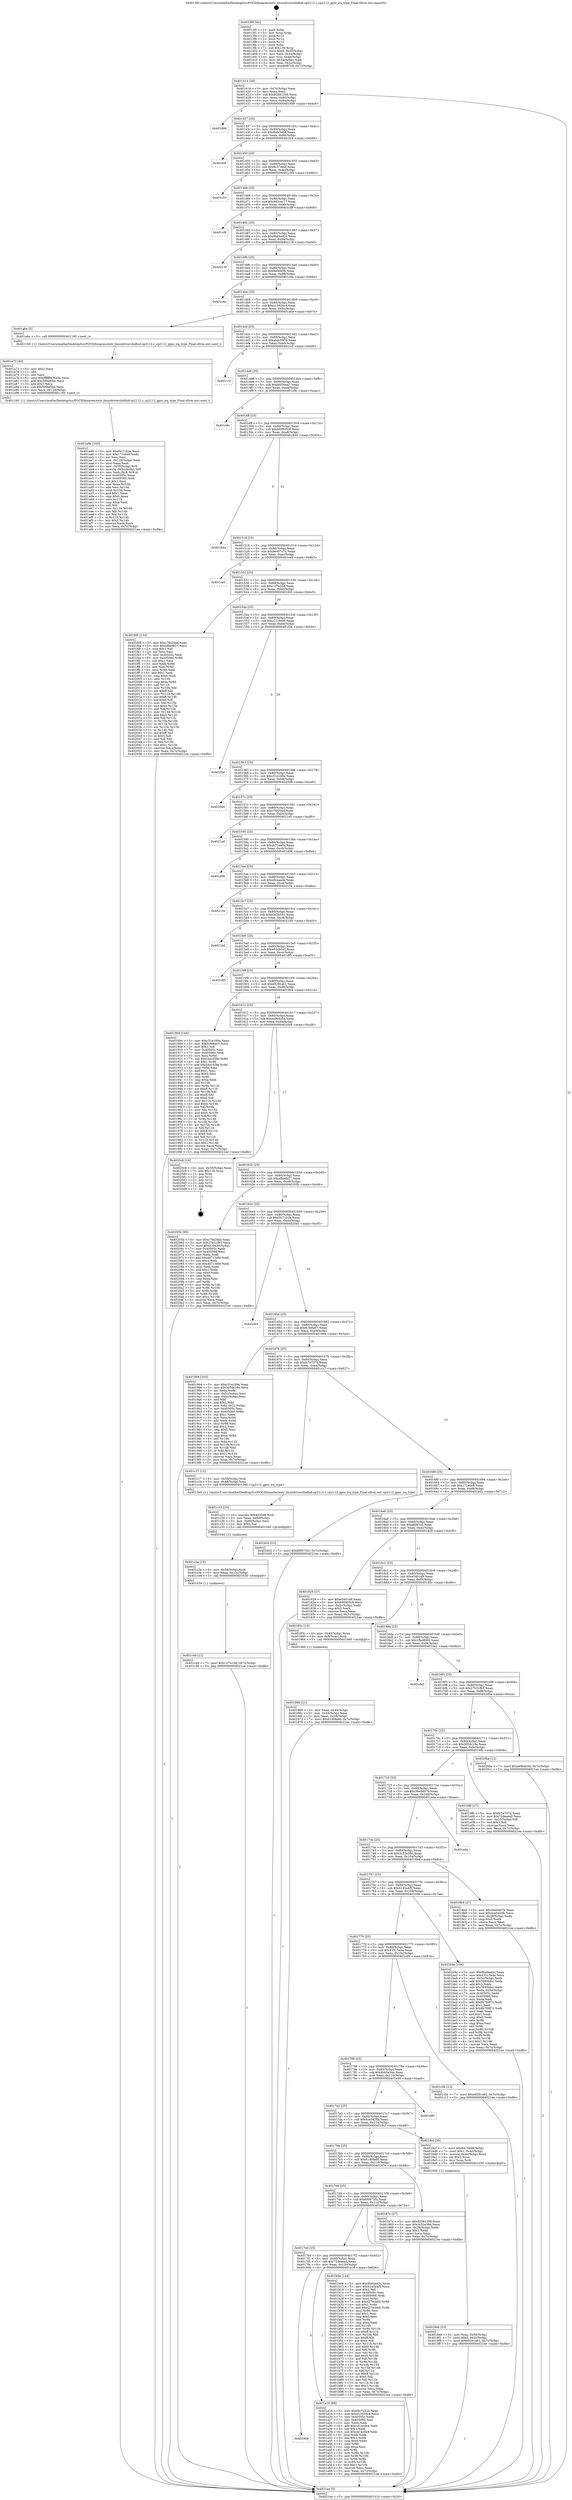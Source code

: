 digraph "0x4013f0" {
  label = "0x4013f0 (/mnt/c/Users/mathe/Desktop/tcc/POCII/binaries/extr_linuxdrivershidhid-cp2112.c_cp2112_gpio_irq_type_Final-ollvm.out::main(0))"
  labelloc = "t"
  node[shape=record]

  Entry [label="",width=0.3,height=0.3,shape=circle,fillcolor=black,style=filled]
  "0x40141d" [label="{
     0x40141d [26]\l
     | [instrs]\l
     &nbsp;&nbsp;0x40141d \<+3\>: mov -0x7c(%rbp),%eax\l
     &nbsp;&nbsp;0x401420 \<+2\>: mov %eax,%ecx\l
     &nbsp;&nbsp;0x401422 \<+6\>: sub $0x82081206,%ecx\l
     &nbsp;&nbsp;0x401428 \<+3\>: mov %eax,-0x80(%rbp)\l
     &nbsp;&nbsp;0x40142b \<+6\>: mov %ecx,-0x84(%rbp)\l
     &nbsp;&nbsp;0x401431 \<+6\>: je 0000000000401899 \<main+0x4a9\>\l
  }"]
  "0x401899" [label="{
     0x401899\l
  }", style=dashed]
  "0x401437" [label="{
     0x401437 [25]\l
     | [instrs]\l
     &nbsp;&nbsp;0x401437 \<+5\>: jmp 000000000040143c \<main+0x4c\>\l
     &nbsp;&nbsp;0x40143c \<+3\>: mov -0x80(%rbp),%eax\l
     &nbsp;&nbsp;0x40143f \<+5\>: sub $0x8bfe34b4,%eax\l
     &nbsp;&nbsp;0x401444 \<+6\>: mov %eax,-0x88(%rbp)\l
     &nbsp;&nbsp;0x40144a \<+6\>: je 0000000000401fc9 \<main+0xbd9\>\l
  }"]
  Exit [label="",width=0.3,height=0.3,shape=circle,fillcolor=black,style=filled,peripheries=2]
  "0x401fc9" [label="{
     0x401fc9\l
  }", style=dashed]
  "0x401450" [label="{
     0x401450 [25]\l
     | [instrs]\l
     &nbsp;&nbsp;0x401450 \<+5\>: jmp 0000000000401455 \<main+0x65\>\l
     &nbsp;&nbsp;0x401455 \<+3\>: mov -0x80(%rbp),%eax\l
     &nbsp;&nbsp;0x401458 \<+5\>: sub $0x8c37dedf,%eax\l
     &nbsp;&nbsp;0x40145d \<+6\>: mov %eax,-0x8c(%rbp)\l
     &nbsp;&nbsp;0x401463 \<+6\>: je 0000000000401c55 \<main+0x865\>\l
  }"]
  "0x401c49" [label="{
     0x401c49 [12]\l
     | [instrs]\l
     &nbsp;&nbsp;0x401c49 \<+7\>: movl $0xc1f7e10d,-0x7c(%rbp)\l
     &nbsp;&nbsp;0x401c50 \<+5\>: jmp 00000000004021ee \<main+0xdfe\>\l
  }"]
  "0x401c55" [label="{
     0x401c55\l
  }", style=dashed]
  "0x401469" [label="{
     0x401469 [25]\l
     | [instrs]\l
     &nbsp;&nbsp;0x401469 \<+5\>: jmp 000000000040146e \<main+0x7e\>\l
     &nbsp;&nbsp;0x40146e \<+3\>: mov -0x80(%rbp),%eax\l
     &nbsp;&nbsp;0x401471 \<+5\>: sub $0x942cec17,%eax\l
     &nbsp;&nbsp;0x401476 \<+6\>: mov %eax,-0x90(%rbp)\l
     &nbsp;&nbsp;0x40147c \<+6\>: je 0000000000401cf8 \<main+0x908\>\l
  }"]
  "0x401c3a" [label="{
     0x401c3a [15]\l
     | [instrs]\l
     &nbsp;&nbsp;0x401c3a \<+4\>: mov -0x58(%rbp),%rdi\l
     &nbsp;&nbsp;0x401c3e \<+6\>: mov %eax,-0x12c(%rbp)\l
     &nbsp;&nbsp;0x401c44 \<+5\>: call 0000000000401030 \<free@plt\>\l
     | [calls]\l
     &nbsp;&nbsp;0x401030 \{1\} (unknown)\l
  }"]
  "0x401cf8" [label="{
     0x401cf8\l
  }", style=dashed]
  "0x401482" [label="{
     0x401482 [25]\l
     | [instrs]\l
     &nbsp;&nbsp;0x401482 \<+5\>: jmp 0000000000401487 \<main+0x97\>\l
     &nbsp;&nbsp;0x401487 \<+3\>: mov -0x80(%rbp),%eax\l
     &nbsp;&nbsp;0x40148a \<+5\>: sub $0x9bd4ed2c,%eax\l
     &nbsp;&nbsp;0x40148f \<+6\>: mov %eax,-0x94(%rbp)\l
     &nbsp;&nbsp;0x401495 \<+6\>: je 000000000040213f \<main+0xd4f\>\l
  }"]
  "0x401c23" [label="{
     0x401c23 [23]\l
     | [instrs]\l
     &nbsp;&nbsp;0x401c23 \<+10\>: movabs $0x4030d6,%rdi\l
     &nbsp;&nbsp;0x401c2d \<+3\>: mov %eax,-0x60(%rbp)\l
     &nbsp;&nbsp;0x401c30 \<+3\>: mov -0x60(%rbp),%esi\l
     &nbsp;&nbsp;0x401c33 \<+2\>: mov $0x0,%al\l
     &nbsp;&nbsp;0x401c35 \<+5\>: call 0000000000401040 \<printf@plt\>\l
     | [calls]\l
     &nbsp;&nbsp;0x401040 \{1\} (unknown)\l
  }"]
  "0x40213f" [label="{
     0x40213f\l
  }", style=dashed]
  "0x40149b" [label="{
     0x40149b [25]\l
     | [instrs]\l
     &nbsp;&nbsp;0x40149b \<+5\>: jmp 00000000004014a0 \<main+0xb0\>\l
     &nbsp;&nbsp;0x4014a0 \<+3\>: mov -0x80(%rbp),%eax\l
     &nbsp;&nbsp;0x4014a3 \<+5\>: sub $0x9ef4fe56,%eax\l
     &nbsp;&nbsp;0x4014a8 \<+6\>: mov %eax,-0x98(%rbp)\l
     &nbsp;&nbsp;0x4014ae \<+6\>: je 0000000000401c8a \<main+0x89a\>\l
  }"]
  "0x401a9b" [label="{
     0x401a9b [103]\l
     | [instrs]\l
     &nbsp;&nbsp;0x401a9b \<+5\>: mov $0xf4c71b2e,%ecx\l
     &nbsp;&nbsp;0x401aa0 \<+5\>: mov $0x171e0e0,%edx\l
     &nbsp;&nbsp;0x401aa5 \<+2\>: xor %esi,%esi\l
     &nbsp;&nbsp;0x401aa7 \<+6\>: mov -0x128(%rbp),%edi\l
     &nbsp;&nbsp;0x401aad \<+3\>: imul %eax,%edi\l
     &nbsp;&nbsp;0x401ab0 \<+4\>: mov -0x58(%rbp),%r8\l
     &nbsp;&nbsp;0x401ab4 \<+4\>: movslq -0x5c(%rbp),%r9\l
     &nbsp;&nbsp;0x401ab8 \<+4\>: mov %edi,(%r8,%r9,4)\l
     &nbsp;&nbsp;0x401abc \<+7\>: mov 0x40505c,%eax\l
     &nbsp;&nbsp;0x401ac3 \<+7\>: mov 0x405060,%edi\l
     &nbsp;&nbsp;0x401aca \<+3\>: sub $0x1,%esi\l
     &nbsp;&nbsp;0x401acd \<+3\>: mov %eax,%r10d\l
     &nbsp;&nbsp;0x401ad0 \<+3\>: add %esi,%r10d\l
     &nbsp;&nbsp;0x401ad3 \<+4\>: imul %r10d,%eax\l
     &nbsp;&nbsp;0x401ad7 \<+3\>: and $0x1,%eax\l
     &nbsp;&nbsp;0x401ada \<+3\>: cmp $0x0,%eax\l
     &nbsp;&nbsp;0x401add \<+4\>: sete %r11b\l
     &nbsp;&nbsp;0x401ae1 \<+3\>: cmp $0xa,%edi\l
     &nbsp;&nbsp;0x401ae4 \<+3\>: setl %bl\l
     &nbsp;&nbsp;0x401ae7 \<+3\>: mov %r11b,%r14b\l
     &nbsp;&nbsp;0x401aea \<+3\>: and %bl,%r14b\l
     &nbsp;&nbsp;0x401aed \<+3\>: xor %bl,%r11b\l
     &nbsp;&nbsp;0x401af0 \<+3\>: or %r11b,%r14b\l
     &nbsp;&nbsp;0x401af3 \<+4\>: test $0x1,%r14b\l
     &nbsp;&nbsp;0x401af7 \<+3\>: cmovne %edx,%ecx\l
     &nbsp;&nbsp;0x401afa \<+3\>: mov %ecx,-0x7c(%rbp)\l
     &nbsp;&nbsp;0x401afd \<+5\>: jmp 00000000004021ee \<main+0xdfe\>\l
  }"]
  "0x401c8a" [label="{
     0x401c8a\l
  }", style=dashed]
  "0x4014b4" [label="{
     0x4014b4 [25]\l
     | [instrs]\l
     &nbsp;&nbsp;0x4014b4 \<+5\>: jmp 00000000004014b9 \<main+0xc9\>\l
     &nbsp;&nbsp;0x4014b9 \<+3\>: mov -0x80(%rbp),%eax\l
     &nbsp;&nbsp;0x4014bc \<+5\>: sub $0xa13924c4,%eax\l
     &nbsp;&nbsp;0x4014c1 \<+6\>: mov %eax,-0x9c(%rbp)\l
     &nbsp;&nbsp;0x4014c7 \<+6\>: je 0000000000401a6e \<main+0x67e\>\l
  }"]
  "0x401a73" [label="{
     0x401a73 [40]\l
     | [instrs]\l
     &nbsp;&nbsp;0x401a73 \<+5\>: mov $0x2,%ecx\l
     &nbsp;&nbsp;0x401a78 \<+1\>: cltd\l
     &nbsp;&nbsp;0x401a79 \<+2\>: idiv %ecx\l
     &nbsp;&nbsp;0x401a7b \<+6\>: imul $0xfffffffe,%edx,%ecx\l
     &nbsp;&nbsp;0x401a81 \<+6\>: add $0x500ef0be,%ecx\l
     &nbsp;&nbsp;0x401a87 \<+3\>: add $0x1,%ecx\l
     &nbsp;&nbsp;0x401a8a \<+6\>: sub $0x500ef0be,%ecx\l
     &nbsp;&nbsp;0x401a90 \<+6\>: mov %ecx,-0x128(%rbp)\l
     &nbsp;&nbsp;0x401a96 \<+5\>: call 0000000000401160 \<next_i\>\l
     | [calls]\l
     &nbsp;&nbsp;0x401160 \{1\} (/mnt/c/Users/mathe/Desktop/tcc/POCII/binaries/extr_linuxdrivershidhid-cp2112.c_cp2112_gpio_irq_type_Final-ollvm.out::next_i)\l
  }"]
  "0x401a6e" [label="{
     0x401a6e [5]\l
     | [instrs]\l
     &nbsp;&nbsp;0x401a6e \<+5\>: call 0000000000401160 \<next_i\>\l
     | [calls]\l
     &nbsp;&nbsp;0x401160 \{1\} (/mnt/c/Users/mathe/Desktop/tcc/POCII/binaries/extr_linuxdrivershidhid-cp2112.c_cp2112_gpio_irq_type_Final-ollvm.out::next_i)\l
  }"]
  "0x4014cd" [label="{
     0x4014cd [25]\l
     | [instrs]\l
     &nbsp;&nbsp;0x4014cd \<+5\>: jmp 00000000004014d2 \<main+0xe2\>\l
     &nbsp;&nbsp;0x4014d2 \<+3\>: mov -0x80(%rbp),%eax\l
     &nbsp;&nbsp;0x4014d5 \<+5\>: sub $0xabdc987b,%eax\l
     &nbsp;&nbsp;0x4014da \<+6\>: mov %eax,-0xa0(%rbp)\l
     &nbsp;&nbsp;0x4014e0 \<+6\>: je 00000000004021cf \<main+0xddf\>\l
  }"]
  "0x401806" [label="{
     0x401806\l
  }", style=dashed]
  "0x4021cf" [label="{
     0x4021cf\l
  }", style=dashed]
  "0x4014e6" [label="{
     0x4014e6 [25]\l
     | [instrs]\l
     &nbsp;&nbsp;0x4014e6 \<+5\>: jmp 00000000004014eb \<main+0xfb\>\l
     &nbsp;&nbsp;0x4014eb \<+3\>: mov -0x80(%rbp),%eax\l
     &nbsp;&nbsp;0x4014ee \<+5\>: sub $0xb0f39ea7,%eax\l
     &nbsp;&nbsp;0x4014f3 \<+6\>: mov %eax,-0xa4(%rbp)\l
     &nbsp;&nbsp;0x4014f9 \<+6\>: je 0000000000401e9c \<main+0xaac\>\l
  }"]
  "0x401a16" [label="{
     0x401a16 [88]\l
     | [instrs]\l
     &nbsp;&nbsp;0x401a16 \<+5\>: mov $0xf4c71b2e,%eax\l
     &nbsp;&nbsp;0x401a1b \<+5\>: mov $0xa13924c4,%ecx\l
     &nbsp;&nbsp;0x401a20 \<+7\>: mov 0x40505c,%edx\l
     &nbsp;&nbsp;0x401a27 \<+7\>: mov 0x405060,%esi\l
     &nbsp;&nbsp;0x401a2e \<+2\>: mov %edx,%edi\l
     &nbsp;&nbsp;0x401a30 \<+6\>: add $0xcd14cde4,%edi\l
     &nbsp;&nbsp;0x401a36 \<+3\>: sub $0x1,%edi\l
     &nbsp;&nbsp;0x401a39 \<+6\>: sub $0xcd14cde4,%edi\l
     &nbsp;&nbsp;0x401a3f \<+3\>: imul %edi,%edx\l
     &nbsp;&nbsp;0x401a42 \<+3\>: and $0x1,%edx\l
     &nbsp;&nbsp;0x401a45 \<+3\>: cmp $0x0,%edx\l
     &nbsp;&nbsp;0x401a48 \<+4\>: sete %r8b\l
     &nbsp;&nbsp;0x401a4c \<+3\>: cmp $0xa,%esi\l
     &nbsp;&nbsp;0x401a4f \<+4\>: setl %r9b\l
     &nbsp;&nbsp;0x401a53 \<+3\>: mov %r8b,%r10b\l
     &nbsp;&nbsp;0x401a56 \<+3\>: and %r9b,%r10b\l
     &nbsp;&nbsp;0x401a59 \<+3\>: xor %r9b,%r8b\l
     &nbsp;&nbsp;0x401a5c \<+3\>: or %r8b,%r10b\l
     &nbsp;&nbsp;0x401a5f \<+4\>: test $0x1,%r10b\l
     &nbsp;&nbsp;0x401a63 \<+3\>: cmovne %ecx,%eax\l
     &nbsp;&nbsp;0x401a66 \<+3\>: mov %eax,-0x7c(%rbp)\l
     &nbsp;&nbsp;0x401a69 \<+5\>: jmp 00000000004021ee \<main+0xdfe\>\l
  }"]
  "0x401e9c" [label="{
     0x401e9c\l
  }", style=dashed]
  "0x4014ff" [label="{
     0x4014ff [25]\l
     | [instrs]\l
     &nbsp;&nbsp;0x4014ff \<+5\>: jmp 0000000000401504 \<main+0x114\>\l
     &nbsp;&nbsp;0x401504 \<+3\>: mov -0x80(%rbp),%eax\l
     &nbsp;&nbsp;0x401507 \<+5\>: sub $0xb90805c8,%eax\l
     &nbsp;&nbsp;0x40150c \<+6\>: mov %eax,-0xa8(%rbp)\l
     &nbsp;&nbsp;0x401512 \<+6\>: je 0000000000401844 \<main+0x454\>\l
  }"]
  "0x4017ed" [label="{
     0x4017ed [25]\l
     | [instrs]\l
     &nbsp;&nbsp;0x4017ed \<+5\>: jmp 00000000004017f2 \<main+0x402\>\l
     &nbsp;&nbsp;0x4017f2 \<+3\>: mov -0x80(%rbp),%eax\l
     &nbsp;&nbsp;0x4017f5 \<+5\>: sub $0x72deaea2,%eax\l
     &nbsp;&nbsp;0x4017fa \<+6\>: mov %eax,-0x120(%rbp)\l
     &nbsp;&nbsp;0x401800 \<+6\>: je 0000000000401a16 \<main+0x626\>\l
  }"]
  "0x401844" [label="{
     0x401844\l
  }", style=dashed]
  "0x401518" [label="{
     0x401518 [25]\l
     | [instrs]\l
     &nbsp;&nbsp;0x401518 \<+5\>: jmp 000000000040151d \<main+0x12d\>\l
     &nbsp;&nbsp;0x40151d \<+3\>: mov -0x80(%rbp),%eax\l
     &nbsp;&nbsp;0x401520 \<+5\>: sub $0xbe407c7b,%eax\l
     &nbsp;&nbsp;0x401525 \<+6\>: mov %eax,-0xac(%rbp)\l
     &nbsp;&nbsp;0x40152b \<+6\>: je 0000000000401ca5 \<main+0x8b5\>\l
  }"]
  "0x401b0e" [label="{
     0x401b0e [144]\l
     | [instrs]\l
     &nbsp;&nbsp;0x401b0e \<+5\>: mov $0x9bd4ed2c,%eax\l
     &nbsp;&nbsp;0x401b13 \<+5\>: mov $0x4145a4f5,%ecx\l
     &nbsp;&nbsp;0x401b18 \<+2\>: mov $0x1,%dl\l
     &nbsp;&nbsp;0x401b1a \<+7\>: mov 0x40505c,%esi\l
     &nbsp;&nbsp;0x401b21 \<+7\>: mov 0x405060,%edi\l
     &nbsp;&nbsp;0x401b28 \<+3\>: mov %esi,%r8d\l
     &nbsp;&nbsp;0x401b2b \<+7\>: sub $0xd27ecbb0,%r8d\l
     &nbsp;&nbsp;0x401b32 \<+4\>: sub $0x1,%r8d\l
     &nbsp;&nbsp;0x401b36 \<+7\>: add $0xd27ecbb0,%r8d\l
     &nbsp;&nbsp;0x401b3d \<+4\>: imul %r8d,%esi\l
     &nbsp;&nbsp;0x401b41 \<+3\>: and $0x1,%esi\l
     &nbsp;&nbsp;0x401b44 \<+3\>: cmp $0x0,%esi\l
     &nbsp;&nbsp;0x401b47 \<+4\>: sete %r9b\l
     &nbsp;&nbsp;0x401b4b \<+3\>: cmp $0xa,%edi\l
     &nbsp;&nbsp;0x401b4e \<+4\>: setl %r10b\l
     &nbsp;&nbsp;0x401b52 \<+3\>: mov %r9b,%r11b\l
     &nbsp;&nbsp;0x401b55 \<+4\>: xor $0xff,%r11b\l
     &nbsp;&nbsp;0x401b59 \<+3\>: mov %r10b,%bl\l
     &nbsp;&nbsp;0x401b5c \<+3\>: xor $0xff,%bl\l
     &nbsp;&nbsp;0x401b5f \<+3\>: xor $0x0,%dl\l
     &nbsp;&nbsp;0x401b62 \<+3\>: mov %r11b,%r14b\l
     &nbsp;&nbsp;0x401b65 \<+4\>: and $0x0,%r14b\l
     &nbsp;&nbsp;0x401b69 \<+3\>: and %dl,%r9b\l
     &nbsp;&nbsp;0x401b6c \<+3\>: mov %bl,%r15b\l
     &nbsp;&nbsp;0x401b6f \<+4\>: and $0x0,%r15b\l
     &nbsp;&nbsp;0x401b73 \<+3\>: and %dl,%r10b\l
     &nbsp;&nbsp;0x401b76 \<+3\>: or %r9b,%r14b\l
     &nbsp;&nbsp;0x401b79 \<+3\>: or %r10b,%r15b\l
     &nbsp;&nbsp;0x401b7c \<+3\>: xor %r15b,%r14b\l
     &nbsp;&nbsp;0x401b7f \<+3\>: or %bl,%r11b\l
     &nbsp;&nbsp;0x401b82 \<+4\>: xor $0xff,%r11b\l
     &nbsp;&nbsp;0x401b86 \<+3\>: or $0x0,%dl\l
     &nbsp;&nbsp;0x401b89 \<+3\>: and %dl,%r11b\l
     &nbsp;&nbsp;0x401b8c \<+3\>: or %r11b,%r14b\l
     &nbsp;&nbsp;0x401b8f \<+4\>: test $0x1,%r14b\l
     &nbsp;&nbsp;0x401b93 \<+3\>: cmovne %ecx,%eax\l
     &nbsp;&nbsp;0x401b96 \<+3\>: mov %eax,-0x7c(%rbp)\l
     &nbsp;&nbsp;0x401b99 \<+5\>: jmp 00000000004021ee \<main+0xdfe\>\l
  }"]
  "0x401ca5" [label="{
     0x401ca5\l
  }", style=dashed]
  "0x401531" [label="{
     0x401531 [25]\l
     | [instrs]\l
     &nbsp;&nbsp;0x401531 \<+5\>: jmp 0000000000401536 \<main+0x146\>\l
     &nbsp;&nbsp;0x401536 \<+3\>: mov -0x80(%rbp),%eax\l
     &nbsp;&nbsp;0x401539 \<+5\>: sub $0xc1f7e10d,%eax\l
     &nbsp;&nbsp;0x40153e \<+6\>: mov %eax,-0xb0(%rbp)\l
     &nbsp;&nbsp;0x401544 \<+6\>: je 0000000000401fd5 \<main+0xbe5\>\l
  }"]
  "0x4018ed" [label="{
     0x4018ed [23]\l
     | [instrs]\l
     &nbsp;&nbsp;0x4018ed \<+4\>: mov %rax,-0x58(%rbp)\l
     &nbsp;&nbsp;0x4018f1 \<+7\>: movl $0x0,-0x5c(%rbp)\l
     &nbsp;&nbsp;0x4018f8 \<+7\>: movl $0xe9291a61,-0x7c(%rbp)\l
     &nbsp;&nbsp;0x4018ff \<+5\>: jmp 00000000004021ee \<main+0xdfe\>\l
  }"]
  "0x401fd5" [label="{
     0x401fd5 [134]\l
     | [instrs]\l
     &nbsp;&nbsp;0x401fd5 \<+5\>: mov $0xc7fd20ad,%eax\l
     &nbsp;&nbsp;0x401fda \<+5\>: mov $0xefbedb27,%ecx\l
     &nbsp;&nbsp;0x401fdf \<+2\>: mov $0x1,%dl\l
     &nbsp;&nbsp;0x401fe1 \<+2\>: xor %esi,%esi\l
     &nbsp;&nbsp;0x401fe3 \<+7\>: mov 0x40505c,%edi\l
     &nbsp;&nbsp;0x401fea \<+8\>: mov 0x405060,%r8d\l
     &nbsp;&nbsp;0x401ff2 \<+3\>: sub $0x1,%esi\l
     &nbsp;&nbsp;0x401ff5 \<+3\>: mov %edi,%r9d\l
     &nbsp;&nbsp;0x401ff8 \<+3\>: add %esi,%r9d\l
     &nbsp;&nbsp;0x401ffb \<+4\>: imul %r9d,%edi\l
     &nbsp;&nbsp;0x401fff \<+3\>: and $0x1,%edi\l
     &nbsp;&nbsp;0x402002 \<+3\>: cmp $0x0,%edi\l
     &nbsp;&nbsp;0x402005 \<+4\>: sete %r10b\l
     &nbsp;&nbsp;0x402009 \<+4\>: cmp $0xa,%r8d\l
     &nbsp;&nbsp;0x40200d \<+4\>: setl %r11b\l
     &nbsp;&nbsp;0x402011 \<+3\>: mov %r10b,%bl\l
     &nbsp;&nbsp;0x402014 \<+3\>: xor $0xff,%bl\l
     &nbsp;&nbsp;0x402017 \<+3\>: mov %r11b,%r14b\l
     &nbsp;&nbsp;0x40201a \<+4\>: xor $0xff,%r14b\l
     &nbsp;&nbsp;0x40201e \<+3\>: xor $0x0,%dl\l
     &nbsp;&nbsp;0x402021 \<+3\>: mov %bl,%r15b\l
     &nbsp;&nbsp;0x402024 \<+4\>: and $0x0,%r15b\l
     &nbsp;&nbsp;0x402028 \<+3\>: and %dl,%r10b\l
     &nbsp;&nbsp;0x40202b \<+3\>: mov %r14b,%r12b\l
     &nbsp;&nbsp;0x40202e \<+4\>: and $0x0,%r12b\l
     &nbsp;&nbsp;0x402032 \<+3\>: and %dl,%r11b\l
     &nbsp;&nbsp;0x402035 \<+3\>: or %r10b,%r15b\l
     &nbsp;&nbsp;0x402038 \<+3\>: or %r11b,%r12b\l
     &nbsp;&nbsp;0x40203b \<+3\>: xor %r12b,%r15b\l
     &nbsp;&nbsp;0x40203e \<+3\>: or %r14b,%bl\l
     &nbsp;&nbsp;0x402041 \<+3\>: xor $0xff,%bl\l
     &nbsp;&nbsp;0x402044 \<+3\>: or $0x0,%dl\l
     &nbsp;&nbsp;0x402047 \<+2\>: and %dl,%bl\l
     &nbsp;&nbsp;0x402049 \<+3\>: or %bl,%r15b\l
     &nbsp;&nbsp;0x40204c \<+4\>: test $0x1,%r15b\l
     &nbsp;&nbsp;0x402050 \<+3\>: cmovne %ecx,%eax\l
     &nbsp;&nbsp;0x402053 \<+3\>: mov %eax,-0x7c(%rbp)\l
     &nbsp;&nbsp;0x402056 \<+5\>: jmp 00000000004021ee \<main+0xdfe\>\l
  }"]
  "0x40154a" [label="{
     0x40154a [25]\l
     | [instrs]\l
     &nbsp;&nbsp;0x40154a \<+5\>: jmp 000000000040154f \<main+0x15f\>\l
     &nbsp;&nbsp;0x40154f \<+3\>: mov -0x80(%rbp),%eax\l
     &nbsp;&nbsp;0x401552 \<+5\>: sub $0xc21c94f6,%eax\l
     &nbsp;&nbsp;0x401557 \<+6\>: mov %eax,-0xb4(%rbp)\l
     &nbsp;&nbsp;0x40155d \<+6\>: je 0000000000401f3e \<main+0xb4e\>\l
  }"]
  "0x4017d4" [label="{
     0x4017d4 [25]\l
     | [instrs]\l
     &nbsp;&nbsp;0x4017d4 \<+5\>: jmp 00000000004017d9 \<main+0x3e9\>\l
     &nbsp;&nbsp;0x4017d9 \<+3\>: mov -0x80(%rbp),%eax\l
     &nbsp;&nbsp;0x4017dc \<+5\>: sub $0x6f09735c,%eax\l
     &nbsp;&nbsp;0x4017e1 \<+6\>: mov %eax,-0x11c(%rbp)\l
     &nbsp;&nbsp;0x4017e7 \<+6\>: je 0000000000401b0e \<main+0x71e\>\l
  }"]
  "0x401f3e" [label="{
     0x401f3e\l
  }", style=dashed]
  "0x401563" [label="{
     0x401563 [25]\l
     | [instrs]\l
     &nbsp;&nbsp;0x401563 \<+5\>: jmp 0000000000401568 \<main+0x178\>\l
     &nbsp;&nbsp;0x401568 \<+3\>: mov -0x80(%rbp),%eax\l
     &nbsp;&nbsp;0x40156b \<+5\>: sub $0xc51e169a,%eax\l
     &nbsp;&nbsp;0x401570 \<+6\>: mov %eax,-0xb8(%rbp)\l
     &nbsp;&nbsp;0x401576 \<+6\>: je 00000000004020d9 \<main+0xce9\>\l
  }"]
  "0x40187e" [label="{
     0x40187e [27]\l
     | [instrs]\l
     &nbsp;&nbsp;0x40187e \<+5\>: mov $0x82081206,%eax\l
     &nbsp;&nbsp;0x401883 \<+5\>: mov $0x3c52e38d,%ecx\l
     &nbsp;&nbsp;0x401888 \<+3\>: mov -0x28(%rbp),%edx\l
     &nbsp;&nbsp;0x40188b \<+3\>: cmp $0x1,%edx\l
     &nbsp;&nbsp;0x40188e \<+3\>: cmovl %ecx,%eax\l
     &nbsp;&nbsp;0x401891 \<+3\>: mov %eax,-0x7c(%rbp)\l
     &nbsp;&nbsp;0x401894 \<+5\>: jmp 00000000004021ee \<main+0xdfe\>\l
  }"]
  "0x4020d9" [label="{
     0x4020d9\l
  }", style=dashed]
  "0x40157c" [label="{
     0x40157c [25]\l
     | [instrs]\l
     &nbsp;&nbsp;0x40157c \<+5\>: jmp 0000000000401581 \<main+0x191\>\l
     &nbsp;&nbsp;0x401581 \<+3\>: mov -0x80(%rbp),%eax\l
     &nbsp;&nbsp;0x401584 \<+5\>: sub $0xc7fd20ad,%eax\l
     &nbsp;&nbsp;0x401589 \<+6\>: mov %eax,-0xbc(%rbp)\l
     &nbsp;&nbsp;0x40158f \<+6\>: je 00000000004021e0 \<main+0xdf0\>\l
  }"]
  "0x4017bb" [label="{
     0x4017bb [25]\l
     | [instrs]\l
     &nbsp;&nbsp;0x4017bb \<+5\>: jmp 00000000004017c0 \<main+0x3d0\>\l
     &nbsp;&nbsp;0x4017c0 \<+3\>: mov -0x80(%rbp),%eax\l
     &nbsp;&nbsp;0x4017c3 \<+5\>: sub $0x61d0fad0,%eax\l
     &nbsp;&nbsp;0x4017c8 \<+6\>: mov %eax,-0x118(%rbp)\l
     &nbsp;&nbsp;0x4017ce \<+6\>: je 000000000040187e \<main+0x48e\>\l
  }"]
  "0x4021e0" [label="{
     0x4021e0\l
  }", style=dashed]
  "0x401595" [label="{
     0x401595 [25]\l
     | [instrs]\l
     &nbsp;&nbsp;0x401595 \<+5\>: jmp 000000000040159a \<main+0x1aa\>\l
     &nbsp;&nbsp;0x40159a \<+3\>: mov -0x80(%rbp),%eax\l
     &nbsp;&nbsp;0x40159d \<+5\>: sub $0xdc734e5c,%eax\l
     &nbsp;&nbsp;0x4015a2 \<+6\>: mov %eax,-0xc0(%rbp)\l
     &nbsp;&nbsp;0x4015a8 \<+6\>: je 0000000000401d96 \<main+0x9a6\>\l
  }"]
  "0x4018cf" [label="{
     0x4018cf [30]\l
     | [instrs]\l
     &nbsp;&nbsp;0x4018cf \<+7\>: movl $0x64,-0x48(%rbp)\l
     &nbsp;&nbsp;0x4018d6 \<+7\>: movl $0x1,-0x4c(%rbp)\l
     &nbsp;&nbsp;0x4018dd \<+4\>: movslq -0x4c(%rbp),%rax\l
     &nbsp;&nbsp;0x4018e1 \<+4\>: shl $0x2,%rax\l
     &nbsp;&nbsp;0x4018e5 \<+3\>: mov %rax,%rdi\l
     &nbsp;&nbsp;0x4018e8 \<+5\>: call 0000000000401050 \<malloc@plt\>\l
     | [calls]\l
     &nbsp;&nbsp;0x401050 \{1\} (unknown)\l
  }"]
  "0x401d96" [label="{
     0x401d96\l
  }", style=dashed]
  "0x4015ae" [label="{
     0x4015ae [25]\l
     | [instrs]\l
     &nbsp;&nbsp;0x4015ae \<+5\>: jmp 00000000004015b3 \<main+0x1c3\>\l
     &nbsp;&nbsp;0x4015b3 \<+3\>: mov -0x80(%rbp),%eax\l
     &nbsp;&nbsp;0x4015b6 \<+5\>: sub $0xe0ceaada,%eax\l
     &nbsp;&nbsp;0x4015bb \<+6\>: mov %eax,-0xc4(%rbp)\l
     &nbsp;&nbsp;0x4015c1 \<+6\>: je 000000000040215e \<main+0xd6e\>\l
  }"]
  "0x4017a2" [label="{
     0x4017a2 [25]\l
     | [instrs]\l
     &nbsp;&nbsp;0x4017a2 \<+5\>: jmp 00000000004017a7 \<main+0x3b7\>\l
     &nbsp;&nbsp;0x4017a7 \<+3\>: mov -0x80(%rbp),%eax\l
     &nbsp;&nbsp;0x4017aa \<+5\>: sub $0x4ce5428b,%eax\l
     &nbsp;&nbsp;0x4017af \<+6\>: mov %eax,-0x114(%rbp)\l
     &nbsp;&nbsp;0x4017b5 \<+6\>: je 00000000004018cf \<main+0x4df\>\l
  }"]
  "0x40215e" [label="{
     0x40215e\l
  }", style=dashed]
  "0x4015c7" [label="{
     0x4015c7 [25]\l
     | [instrs]\l
     &nbsp;&nbsp;0x4015c7 \<+5\>: jmp 00000000004015cc \<main+0x1dc\>\l
     &nbsp;&nbsp;0x4015cc \<+3\>: mov -0x80(%rbp),%eax\l
     &nbsp;&nbsp;0x4015cf \<+5\>: sub $0xe3e3b541,%eax\l
     &nbsp;&nbsp;0x4015d4 \<+6\>: mov %eax,-0xc8(%rbp)\l
     &nbsp;&nbsp;0x4015da \<+6\>: je 00000000004021b0 \<main+0xdc0\>\l
  }"]
  "0x401e90" [label="{
     0x401e90\l
  }", style=dashed]
  "0x4021b0" [label="{
     0x4021b0\l
  }", style=dashed]
  "0x4015e0" [label="{
     0x4015e0 [25]\l
     | [instrs]\l
     &nbsp;&nbsp;0x4015e0 \<+5\>: jmp 00000000004015e5 \<main+0x1f5\>\l
     &nbsp;&nbsp;0x4015e5 \<+3\>: mov -0x80(%rbp),%eax\l
     &nbsp;&nbsp;0x4015e8 \<+5\>: sub $0xe91cb1a2,%eax\l
     &nbsp;&nbsp;0x4015ed \<+6\>: mov %eax,-0xcc(%rbp)\l
     &nbsp;&nbsp;0x4015f3 \<+6\>: je 0000000000401df5 \<main+0xa05\>\l
  }"]
  "0x401789" [label="{
     0x401789 [25]\l
     | [instrs]\l
     &nbsp;&nbsp;0x401789 \<+5\>: jmp 000000000040178e \<main+0x39e\>\l
     &nbsp;&nbsp;0x40178e \<+3\>: mov -0x80(%rbp),%eax\l
     &nbsp;&nbsp;0x401791 \<+5\>: sub $0x4b65a34a,%eax\l
     &nbsp;&nbsp;0x401796 \<+6\>: mov %eax,-0x110(%rbp)\l
     &nbsp;&nbsp;0x40179c \<+6\>: je 0000000000401e90 \<main+0xaa0\>\l
  }"]
  "0x401df5" [label="{
     0x401df5\l
  }", style=dashed]
  "0x4015f9" [label="{
     0x4015f9 [25]\l
     | [instrs]\l
     &nbsp;&nbsp;0x4015f9 \<+5\>: jmp 00000000004015fe \<main+0x20e\>\l
     &nbsp;&nbsp;0x4015fe \<+3\>: mov -0x80(%rbp),%eax\l
     &nbsp;&nbsp;0x401601 \<+5\>: sub $0xe9291a61,%eax\l
     &nbsp;&nbsp;0x401606 \<+6\>: mov %eax,-0xd0(%rbp)\l
     &nbsp;&nbsp;0x40160c \<+6\>: je 0000000000401904 \<main+0x514\>\l
  }"]
  "0x401c0b" [label="{
     0x401c0b [12]\l
     | [instrs]\l
     &nbsp;&nbsp;0x401c0b \<+7\>: movl $0xe9291a61,-0x7c(%rbp)\l
     &nbsp;&nbsp;0x401c12 \<+5\>: jmp 00000000004021ee \<main+0xdfe\>\l
  }"]
  "0x401904" [label="{
     0x401904 [144]\l
     | [instrs]\l
     &nbsp;&nbsp;0x401904 \<+5\>: mov $0xc51e169a,%eax\l
     &nbsp;&nbsp;0x401909 \<+5\>: mov $0xfc3e8a07,%ecx\l
     &nbsp;&nbsp;0x40190e \<+2\>: mov $0x1,%dl\l
     &nbsp;&nbsp;0x401910 \<+7\>: mov 0x40505c,%esi\l
     &nbsp;&nbsp;0x401917 \<+7\>: mov 0x405060,%edi\l
     &nbsp;&nbsp;0x40191e \<+3\>: mov %esi,%r8d\l
     &nbsp;&nbsp;0x401921 \<+7\>: sub $0x54a183fe,%r8d\l
     &nbsp;&nbsp;0x401928 \<+4\>: sub $0x1,%r8d\l
     &nbsp;&nbsp;0x40192c \<+7\>: add $0x54a183fe,%r8d\l
     &nbsp;&nbsp;0x401933 \<+4\>: imul %r8d,%esi\l
     &nbsp;&nbsp;0x401937 \<+3\>: and $0x1,%esi\l
     &nbsp;&nbsp;0x40193a \<+3\>: cmp $0x0,%esi\l
     &nbsp;&nbsp;0x40193d \<+4\>: sete %r9b\l
     &nbsp;&nbsp;0x401941 \<+3\>: cmp $0xa,%edi\l
     &nbsp;&nbsp;0x401944 \<+4\>: setl %r10b\l
     &nbsp;&nbsp;0x401948 \<+3\>: mov %r9b,%r11b\l
     &nbsp;&nbsp;0x40194b \<+4\>: xor $0xff,%r11b\l
     &nbsp;&nbsp;0x40194f \<+3\>: mov %r10b,%bl\l
     &nbsp;&nbsp;0x401952 \<+3\>: xor $0xff,%bl\l
     &nbsp;&nbsp;0x401955 \<+3\>: xor $0x0,%dl\l
     &nbsp;&nbsp;0x401958 \<+3\>: mov %r11b,%r14b\l
     &nbsp;&nbsp;0x40195b \<+4\>: and $0x0,%r14b\l
     &nbsp;&nbsp;0x40195f \<+3\>: and %dl,%r9b\l
     &nbsp;&nbsp;0x401962 \<+3\>: mov %bl,%r15b\l
     &nbsp;&nbsp;0x401965 \<+4\>: and $0x0,%r15b\l
     &nbsp;&nbsp;0x401969 \<+3\>: and %dl,%r10b\l
     &nbsp;&nbsp;0x40196c \<+3\>: or %r9b,%r14b\l
     &nbsp;&nbsp;0x40196f \<+3\>: or %r10b,%r15b\l
     &nbsp;&nbsp;0x401972 \<+3\>: xor %r15b,%r14b\l
     &nbsp;&nbsp;0x401975 \<+3\>: or %bl,%r11b\l
     &nbsp;&nbsp;0x401978 \<+4\>: xor $0xff,%r11b\l
     &nbsp;&nbsp;0x40197c \<+3\>: or $0x0,%dl\l
     &nbsp;&nbsp;0x40197f \<+3\>: and %dl,%r11b\l
     &nbsp;&nbsp;0x401982 \<+3\>: or %r11b,%r14b\l
     &nbsp;&nbsp;0x401985 \<+4\>: test $0x1,%r14b\l
     &nbsp;&nbsp;0x401989 \<+3\>: cmovne %ecx,%eax\l
     &nbsp;&nbsp;0x40198c \<+3\>: mov %eax,-0x7c(%rbp)\l
     &nbsp;&nbsp;0x40198f \<+5\>: jmp 00000000004021ee \<main+0xdfe\>\l
  }"]
  "0x401612" [label="{
     0x401612 [25]\l
     | [instrs]\l
     &nbsp;&nbsp;0x401612 \<+5\>: jmp 0000000000401617 \<main+0x227\>\l
     &nbsp;&nbsp;0x401617 \<+3\>: mov -0x80(%rbp),%eax\l
     &nbsp;&nbsp;0x40161a \<+5\>: sub $0xee9bdc0d,%eax\l
     &nbsp;&nbsp;0x40161f \<+6\>: mov %eax,-0xd4(%rbp)\l
     &nbsp;&nbsp;0x401625 \<+6\>: je 00000000004020c6 \<main+0xcd6\>\l
  }"]
  "0x401770" [label="{
     0x401770 [25]\l
     | [instrs]\l
     &nbsp;&nbsp;0x401770 \<+5\>: jmp 0000000000401775 \<main+0x385\>\l
     &nbsp;&nbsp;0x401775 \<+3\>: mov -0x80(%rbp),%eax\l
     &nbsp;&nbsp;0x401778 \<+5\>: sub $0x43315e4a,%eax\l
     &nbsp;&nbsp;0x40177d \<+6\>: mov %eax,-0x10c(%rbp)\l
     &nbsp;&nbsp;0x401783 \<+6\>: je 0000000000401c0b \<main+0x81b\>\l
  }"]
  "0x4020c6" [label="{
     0x4020c6 [19]\l
     | [instrs]\l
     &nbsp;&nbsp;0x4020c6 \<+3\>: mov -0x30(%rbp),%eax\l
     &nbsp;&nbsp;0x4020c9 \<+7\>: add $0x130,%rsp\l
     &nbsp;&nbsp;0x4020d0 \<+1\>: pop %rbx\l
     &nbsp;&nbsp;0x4020d1 \<+2\>: pop %r12\l
     &nbsp;&nbsp;0x4020d3 \<+2\>: pop %r14\l
     &nbsp;&nbsp;0x4020d5 \<+2\>: pop %r15\l
     &nbsp;&nbsp;0x4020d7 \<+1\>: pop %rbp\l
     &nbsp;&nbsp;0x4020d8 \<+1\>: ret\l
  }"]
  "0x40162b" [label="{
     0x40162b [25]\l
     | [instrs]\l
     &nbsp;&nbsp;0x40162b \<+5\>: jmp 0000000000401630 \<main+0x240\>\l
     &nbsp;&nbsp;0x401630 \<+3\>: mov -0x80(%rbp),%eax\l
     &nbsp;&nbsp;0x401633 \<+5\>: sub $0xefbedb27,%eax\l
     &nbsp;&nbsp;0x401638 \<+6\>: mov %eax,-0xd8(%rbp)\l
     &nbsp;&nbsp;0x40163e \<+6\>: je 000000000040205b \<main+0xc6b\>\l
  }"]
  "0x401b9e" [label="{
     0x401b9e [109]\l
     | [instrs]\l
     &nbsp;&nbsp;0x401b9e \<+5\>: mov $0x9bd4ed2c,%eax\l
     &nbsp;&nbsp;0x401ba3 \<+5\>: mov $0x43315e4a,%ecx\l
     &nbsp;&nbsp;0x401ba8 \<+3\>: mov -0x5c(%rbp),%edx\l
     &nbsp;&nbsp;0x401bab \<+6\>: add $0x7695bfcc,%edx\l
     &nbsp;&nbsp;0x401bb1 \<+3\>: add $0x1,%edx\l
     &nbsp;&nbsp;0x401bb4 \<+6\>: sub $0x7695bfcc,%edx\l
     &nbsp;&nbsp;0x401bba \<+3\>: mov %edx,-0x5c(%rbp)\l
     &nbsp;&nbsp;0x401bbd \<+7\>: mov 0x40505c,%edx\l
     &nbsp;&nbsp;0x401bc4 \<+7\>: mov 0x405060,%esi\l
     &nbsp;&nbsp;0x401bcb \<+2\>: mov %edx,%edi\l
     &nbsp;&nbsp;0x401bcd \<+6\>: add $0x8b788f7c,%edi\l
     &nbsp;&nbsp;0x401bd3 \<+3\>: sub $0x1,%edi\l
     &nbsp;&nbsp;0x401bd6 \<+6\>: sub $0x8b788f7c,%edi\l
     &nbsp;&nbsp;0x401bdc \<+3\>: imul %edi,%edx\l
     &nbsp;&nbsp;0x401bdf \<+3\>: and $0x1,%edx\l
     &nbsp;&nbsp;0x401be2 \<+3\>: cmp $0x0,%edx\l
     &nbsp;&nbsp;0x401be5 \<+4\>: sete %r8b\l
     &nbsp;&nbsp;0x401be9 \<+3\>: cmp $0xa,%esi\l
     &nbsp;&nbsp;0x401bec \<+4\>: setl %r9b\l
     &nbsp;&nbsp;0x401bf0 \<+3\>: mov %r8b,%r10b\l
     &nbsp;&nbsp;0x401bf3 \<+3\>: and %r9b,%r10b\l
     &nbsp;&nbsp;0x401bf6 \<+3\>: xor %r9b,%r8b\l
     &nbsp;&nbsp;0x401bf9 \<+3\>: or %r8b,%r10b\l
     &nbsp;&nbsp;0x401bfc \<+4\>: test $0x1,%r10b\l
     &nbsp;&nbsp;0x401c00 \<+3\>: cmovne %ecx,%eax\l
     &nbsp;&nbsp;0x401c03 \<+3\>: mov %eax,-0x7c(%rbp)\l
     &nbsp;&nbsp;0x401c06 \<+5\>: jmp 00000000004021ee \<main+0xdfe\>\l
  }"]
  "0x40205b" [label="{
     0x40205b [95]\l
     | [instrs]\l
     &nbsp;&nbsp;0x40205b \<+5\>: mov $0xc7fd20ad,%eax\l
     &nbsp;&nbsp;0x402060 \<+5\>: mov $0x27b31fb3,%ecx\l
     &nbsp;&nbsp;0x402065 \<+7\>: movl $0x0,-0x30(%rbp)\l
     &nbsp;&nbsp;0x40206c \<+7\>: mov 0x40505c,%edx\l
     &nbsp;&nbsp;0x402073 \<+7\>: mov 0x405060,%esi\l
     &nbsp;&nbsp;0x40207a \<+2\>: mov %edx,%edi\l
     &nbsp;&nbsp;0x40207c \<+6\>: add $0x4d713dfd,%edi\l
     &nbsp;&nbsp;0x402082 \<+3\>: sub $0x1,%edi\l
     &nbsp;&nbsp;0x402085 \<+6\>: sub $0x4d713dfd,%edi\l
     &nbsp;&nbsp;0x40208b \<+3\>: imul %edi,%edx\l
     &nbsp;&nbsp;0x40208e \<+3\>: and $0x1,%edx\l
     &nbsp;&nbsp;0x402091 \<+3\>: cmp $0x0,%edx\l
     &nbsp;&nbsp;0x402094 \<+4\>: sete %r8b\l
     &nbsp;&nbsp;0x402098 \<+3\>: cmp $0xa,%esi\l
     &nbsp;&nbsp;0x40209b \<+4\>: setl %r9b\l
     &nbsp;&nbsp;0x40209f \<+3\>: mov %r8b,%r10b\l
     &nbsp;&nbsp;0x4020a2 \<+3\>: and %r9b,%r10b\l
     &nbsp;&nbsp;0x4020a5 \<+3\>: xor %r9b,%r8b\l
     &nbsp;&nbsp;0x4020a8 \<+3\>: or %r8b,%r10b\l
     &nbsp;&nbsp;0x4020ab \<+4\>: test $0x1,%r10b\l
     &nbsp;&nbsp;0x4020af \<+3\>: cmovne %ecx,%eax\l
     &nbsp;&nbsp;0x4020b2 \<+3\>: mov %eax,-0x7c(%rbp)\l
     &nbsp;&nbsp;0x4020b5 \<+5\>: jmp 00000000004021ee \<main+0xdfe\>\l
  }"]
  "0x401644" [label="{
     0x401644 [25]\l
     | [instrs]\l
     &nbsp;&nbsp;0x401644 \<+5\>: jmp 0000000000401649 \<main+0x259\>\l
     &nbsp;&nbsp;0x401649 \<+3\>: mov -0x80(%rbp),%eax\l
     &nbsp;&nbsp;0x40164c \<+5\>: sub $0xf4c71b2e,%eax\l
     &nbsp;&nbsp;0x401651 \<+6\>: mov %eax,-0xdc(%rbp)\l
     &nbsp;&nbsp;0x401657 \<+6\>: je 00000000004020e5 \<main+0xcf5\>\l
  }"]
  "0x401757" [label="{
     0x401757 [25]\l
     | [instrs]\l
     &nbsp;&nbsp;0x401757 \<+5\>: jmp 000000000040175c \<main+0x36c\>\l
     &nbsp;&nbsp;0x40175c \<+3\>: mov -0x80(%rbp),%eax\l
     &nbsp;&nbsp;0x40175f \<+5\>: sub $0x4145a4f5,%eax\l
     &nbsp;&nbsp;0x401764 \<+6\>: mov %eax,-0x108(%rbp)\l
     &nbsp;&nbsp;0x40176a \<+6\>: je 0000000000401b9e \<main+0x7ae\>\l
  }"]
  "0x4020e5" [label="{
     0x4020e5\l
  }", style=dashed]
  "0x40165d" [label="{
     0x40165d [25]\l
     | [instrs]\l
     &nbsp;&nbsp;0x40165d \<+5\>: jmp 0000000000401662 \<main+0x272\>\l
     &nbsp;&nbsp;0x401662 \<+3\>: mov -0x80(%rbp),%eax\l
     &nbsp;&nbsp;0x401665 \<+5\>: sub $0xfc3e8a07,%eax\l
     &nbsp;&nbsp;0x40166a \<+6\>: mov %eax,-0xe0(%rbp)\l
     &nbsp;&nbsp;0x401670 \<+6\>: je 0000000000401994 \<main+0x5a4\>\l
  }"]
  "0x4018b4" [label="{
     0x4018b4 [27]\l
     | [instrs]\l
     &nbsp;&nbsp;0x4018b4 \<+5\>: mov $0x36e0d07b,%eax\l
     &nbsp;&nbsp;0x4018b9 \<+5\>: mov $0x4ce5428b,%ecx\l
     &nbsp;&nbsp;0x4018be \<+3\>: mov -0x28(%rbp),%edx\l
     &nbsp;&nbsp;0x4018c1 \<+3\>: cmp $0x0,%edx\l
     &nbsp;&nbsp;0x4018c4 \<+3\>: cmove %ecx,%eax\l
     &nbsp;&nbsp;0x4018c7 \<+3\>: mov %eax,-0x7c(%rbp)\l
     &nbsp;&nbsp;0x4018ca \<+5\>: jmp 00000000004021ee \<main+0xdfe\>\l
  }"]
  "0x401994" [label="{
     0x401994 [103]\l
     | [instrs]\l
     &nbsp;&nbsp;0x401994 \<+5\>: mov $0xc51e169a,%eax\l
     &nbsp;&nbsp;0x401999 \<+5\>: mov $0x305dc18a,%ecx\l
     &nbsp;&nbsp;0x40199e \<+2\>: xor %edx,%edx\l
     &nbsp;&nbsp;0x4019a0 \<+3\>: mov -0x5c(%rbp),%esi\l
     &nbsp;&nbsp;0x4019a3 \<+3\>: cmp -0x4c(%rbp),%esi\l
     &nbsp;&nbsp;0x4019a6 \<+4\>: setl %dil\l
     &nbsp;&nbsp;0x4019aa \<+4\>: and $0x1,%dil\l
     &nbsp;&nbsp;0x4019ae \<+4\>: mov %dil,-0x21(%rbp)\l
     &nbsp;&nbsp;0x4019b2 \<+7\>: mov 0x40505c,%esi\l
     &nbsp;&nbsp;0x4019b9 \<+8\>: mov 0x405060,%r8d\l
     &nbsp;&nbsp;0x4019c1 \<+3\>: sub $0x1,%edx\l
     &nbsp;&nbsp;0x4019c4 \<+3\>: mov %esi,%r9d\l
     &nbsp;&nbsp;0x4019c7 \<+3\>: add %edx,%r9d\l
     &nbsp;&nbsp;0x4019ca \<+4\>: imul %r9d,%esi\l
     &nbsp;&nbsp;0x4019ce \<+3\>: and $0x1,%esi\l
     &nbsp;&nbsp;0x4019d1 \<+3\>: cmp $0x0,%esi\l
     &nbsp;&nbsp;0x4019d4 \<+4\>: sete %dil\l
     &nbsp;&nbsp;0x4019d8 \<+4\>: cmp $0xa,%r8d\l
     &nbsp;&nbsp;0x4019dc \<+4\>: setl %r10b\l
     &nbsp;&nbsp;0x4019e0 \<+3\>: mov %dil,%r11b\l
     &nbsp;&nbsp;0x4019e3 \<+3\>: and %r10b,%r11b\l
     &nbsp;&nbsp;0x4019e6 \<+3\>: xor %r10b,%dil\l
     &nbsp;&nbsp;0x4019e9 \<+3\>: or %dil,%r11b\l
     &nbsp;&nbsp;0x4019ec \<+4\>: test $0x1,%r11b\l
     &nbsp;&nbsp;0x4019f0 \<+3\>: cmovne %ecx,%eax\l
     &nbsp;&nbsp;0x4019f3 \<+3\>: mov %eax,-0x7c(%rbp)\l
     &nbsp;&nbsp;0x4019f6 \<+5\>: jmp 00000000004021ee \<main+0xdfe\>\l
  }"]
  "0x401676" [label="{
     0x401676 [25]\l
     | [instrs]\l
     &nbsp;&nbsp;0x401676 \<+5\>: jmp 000000000040167b \<main+0x28b\>\l
     &nbsp;&nbsp;0x40167b \<+3\>: mov -0x80(%rbp),%eax\l
     &nbsp;&nbsp;0x40167e \<+5\>: sub $0xfc7e707d,%eax\l
     &nbsp;&nbsp;0x401683 \<+6\>: mov %eax,-0xe4(%rbp)\l
     &nbsp;&nbsp;0x401689 \<+6\>: je 0000000000401c17 \<main+0x827\>\l
  }"]
  "0x40173e" [label="{
     0x40173e [25]\l
     | [instrs]\l
     &nbsp;&nbsp;0x40173e \<+5\>: jmp 0000000000401743 \<main+0x353\>\l
     &nbsp;&nbsp;0x401743 \<+3\>: mov -0x80(%rbp),%eax\l
     &nbsp;&nbsp;0x401746 \<+5\>: sub $0x3c52e38d,%eax\l
     &nbsp;&nbsp;0x40174b \<+6\>: mov %eax,-0x104(%rbp)\l
     &nbsp;&nbsp;0x401751 \<+6\>: je 00000000004018b4 \<main+0x4c4\>\l
  }"]
  "0x401c17" [label="{
     0x401c17 [12]\l
     | [instrs]\l
     &nbsp;&nbsp;0x401c17 \<+4\>: mov -0x58(%rbp),%rdi\l
     &nbsp;&nbsp;0x401c1b \<+3\>: mov -0x48(%rbp),%esi\l
     &nbsp;&nbsp;0x401c1e \<+5\>: call 00000000004013e0 \<cp2112_gpio_irq_type\>\l
     | [calls]\l
     &nbsp;&nbsp;0x4013e0 \{1\} (/mnt/c/Users/mathe/Desktop/tcc/POCII/binaries/extr_linuxdrivershidhid-cp2112.c_cp2112_gpio_irq_type_Final-ollvm.out::cp2112_gpio_irq_type)\l
  }"]
  "0x40168f" [label="{
     0x40168f [25]\l
     | [instrs]\l
     &nbsp;&nbsp;0x40168f \<+5\>: jmp 0000000000401694 \<main+0x2a4\>\l
     &nbsp;&nbsp;0x401694 \<+3\>: mov -0x80(%rbp),%eax\l
     &nbsp;&nbsp;0x401697 \<+5\>: sub $0x171e0e0,%eax\l
     &nbsp;&nbsp;0x40169c \<+6\>: mov %eax,-0xe8(%rbp)\l
     &nbsp;&nbsp;0x4016a2 \<+6\>: je 0000000000401b02 \<main+0x712\>\l
  }"]
  "0x401eda" [label="{
     0x401eda\l
  }", style=dashed]
  "0x401b02" [label="{
     0x401b02 [12]\l
     | [instrs]\l
     &nbsp;&nbsp;0x401b02 \<+7\>: movl $0x6f09735c,-0x7c(%rbp)\l
     &nbsp;&nbsp;0x401b09 \<+5\>: jmp 00000000004021ee \<main+0xdfe\>\l
  }"]
  "0x4016a8" [label="{
     0x4016a8 [25]\l
     | [instrs]\l
     &nbsp;&nbsp;0x4016a8 \<+5\>: jmp 00000000004016ad \<main+0x2bd\>\l
     &nbsp;&nbsp;0x4016ad \<+3\>: mov -0x80(%rbp),%eax\l
     &nbsp;&nbsp;0x4016b0 \<+5\>: sub $0xd6f87c0,%eax\l
     &nbsp;&nbsp;0x4016b5 \<+6\>: mov %eax,-0xec(%rbp)\l
     &nbsp;&nbsp;0x4016bb \<+6\>: je 0000000000401829 \<main+0x439\>\l
  }"]
  "0x401725" [label="{
     0x401725 [25]\l
     | [instrs]\l
     &nbsp;&nbsp;0x401725 \<+5\>: jmp 000000000040172a \<main+0x33a\>\l
     &nbsp;&nbsp;0x40172a \<+3\>: mov -0x80(%rbp),%eax\l
     &nbsp;&nbsp;0x40172d \<+5\>: sub $0x36e0d07b,%eax\l
     &nbsp;&nbsp;0x401732 \<+6\>: mov %eax,-0x100(%rbp)\l
     &nbsp;&nbsp;0x401738 \<+6\>: je 0000000000401eda \<main+0xaea\>\l
  }"]
  "0x401829" [label="{
     0x401829 [27]\l
     | [instrs]\l
     &nbsp;&nbsp;0x401829 \<+5\>: mov $0xe5401d9,%eax\l
     &nbsp;&nbsp;0x40182e \<+5\>: mov $0xb90805c8,%ecx\l
     &nbsp;&nbsp;0x401833 \<+3\>: mov -0x2c(%rbp),%edx\l
     &nbsp;&nbsp;0x401836 \<+3\>: cmp $0x2,%edx\l
     &nbsp;&nbsp;0x401839 \<+3\>: cmovne %ecx,%eax\l
     &nbsp;&nbsp;0x40183c \<+3\>: mov %eax,-0x7c(%rbp)\l
     &nbsp;&nbsp;0x40183f \<+5\>: jmp 00000000004021ee \<main+0xdfe\>\l
  }"]
  "0x4016c1" [label="{
     0x4016c1 [25]\l
     | [instrs]\l
     &nbsp;&nbsp;0x4016c1 \<+5\>: jmp 00000000004016c6 \<main+0x2d6\>\l
     &nbsp;&nbsp;0x4016c6 \<+3\>: mov -0x80(%rbp),%eax\l
     &nbsp;&nbsp;0x4016c9 \<+5\>: sub $0xe5401d9,%eax\l
     &nbsp;&nbsp;0x4016ce \<+6\>: mov %eax,-0xf0(%rbp)\l
     &nbsp;&nbsp;0x4016d4 \<+6\>: je 000000000040185c \<main+0x46c\>\l
  }"]
  "0x4021ee" [label="{
     0x4021ee [5]\l
     | [instrs]\l
     &nbsp;&nbsp;0x4021ee \<+5\>: jmp 000000000040141d \<main+0x2d\>\l
  }"]
  "0x4013f0" [label="{
     0x4013f0 [45]\l
     | [instrs]\l
     &nbsp;&nbsp;0x4013f0 \<+1\>: push %rbp\l
     &nbsp;&nbsp;0x4013f1 \<+3\>: mov %rsp,%rbp\l
     &nbsp;&nbsp;0x4013f4 \<+2\>: push %r15\l
     &nbsp;&nbsp;0x4013f6 \<+2\>: push %r14\l
     &nbsp;&nbsp;0x4013f8 \<+2\>: push %r12\l
     &nbsp;&nbsp;0x4013fa \<+1\>: push %rbx\l
     &nbsp;&nbsp;0x4013fb \<+7\>: sub $0x130,%rsp\l
     &nbsp;&nbsp;0x401402 \<+7\>: movl $0x0,-0x30(%rbp)\l
     &nbsp;&nbsp;0x401409 \<+3\>: mov %edi,-0x34(%rbp)\l
     &nbsp;&nbsp;0x40140c \<+4\>: mov %rsi,-0x40(%rbp)\l
     &nbsp;&nbsp;0x401410 \<+3\>: mov -0x34(%rbp),%edi\l
     &nbsp;&nbsp;0x401413 \<+3\>: mov %edi,-0x2c(%rbp)\l
     &nbsp;&nbsp;0x401416 \<+7\>: movl $0xd6f87c0,-0x7c(%rbp)\l
  }"]
  "0x4019fb" [label="{
     0x4019fb [27]\l
     | [instrs]\l
     &nbsp;&nbsp;0x4019fb \<+5\>: mov $0xfc7e707d,%eax\l
     &nbsp;&nbsp;0x401a00 \<+5\>: mov $0x72deaea2,%ecx\l
     &nbsp;&nbsp;0x401a05 \<+3\>: mov -0x21(%rbp),%dl\l
     &nbsp;&nbsp;0x401a08 \<+3\>: test $0x1,%dl\l
     &nbsp;&nbsp;0x401a0b \<+3\>: cmovne %ecx,%eax\l
     &nbsp;&nbsp;0x401a0e \<+3\>: mov %eax,-0x7c(%rbp)\l
     &nbsp;&nbsp;0x401a11 \<+5\>: jmp 00000000004021ee \<main+0xdfe\>\l
  }"]
  "0x40185c" [label="{
     0x40185c [13]\l
     | [instrs]\l
     &nbsp;&nbsp;0x40185c \<+4\>: mov -0x40(%rbp),%rax\l
     &nbsp;&nbsp;0x401860 \<+4\>: mov 0x8(%rax),%rdi\l
     &nbsp;&nbsp;0x401864 \<+5\>: call 0000000000401060 \<atoi@plt\>\l
     | [calls]\l
     &nbsp;&nbsp;0x401060 \{1\} (unknown)\l
  }"]
  "0x4016da" [label="{
     0x4016da [25]\l
     | [instrs]\l
     &nbsp;&nbsp;0x4016da \<+5\>: jmp 00000000004016df \<main+0x2ef\>\l
     &nbsp;&nbsp;0x4016df \<+3\>: mov -0x80(%rbp),%eax\l
     &nbsp;&nbsp;0x4016e2 \<+5\>: sub $0x1fbe9060,%eax\l
     &nbsp;&nbsp;0x4016e7 \<+6\>: mov %eax,-0xf4(%rbp)\l
     &nbsp;&nbsp;0x4016ed \<+6\>: je 0000000000401da2 \<main+0x9b2\>\l
  }"]
  "0x401869" [label="{
     0x401869 [21]\l
     | [instrs]\l
     &nbsp;&nbsp;0x401869 \<+3\>: mov %eax,-0x44(%rbp)\l
     &nbsp;&nbsp;0x40186c \<+3\>: mov -0x44(%rbp),%eax\l
     &nbsp;&nbsp;0x40186f \<+3\>: mov %eax,-0x28(%rbp)\l
     &nbsp;&nbsp;0x401872 \<+7\>: movl $0x61d0fad0,-0x7c(%rbp)\l
     &nbsp;&nbsp;0x401879 \<+5\>: jmp 00000000004021ee \<main+0xdfe\>\l
  }"]
  "0x40170c" [label="{
     0x40170c [25]\l
     | [instrs]\l
     &nbsp;&nbsp;0x40170c \<+5\>: jmp 0000000000401711 \<main+0x321\>\l
     &nbsp;&nbsp;0x401711 \<+3\>: mov -0x80(%rbp),%eax\l
     &nbsp;&nbsp;0x401714 \<+5\>: sub $0x305dc18a,%eax\l
     &nbsp;&nbsp;0x401719 \<+6\>: mov %eax,-0xfc(%rbp)\l
     &nbsp;&nbsp;0x40171f \<+6\>: je 00000000004019fb \<main+0x60b\>\l
  }"]
  "0x401da2" [label="{
     0x401da2\l
  }", style=dashed]
  "0x4016f3" [label="{
     0x4016f3 [25]\l
     | [instrs]\l
     &nbsp;&nbsp;0x4016f3 \<+5\>: jmp 00000000004016f8 \<main+0x308\>\l
     &nbsp;&nbsp;0x4016f8 \<+3\>: mov -0x80(%rbp),%eax\l
     &nbsp;&nbsp;0x4016fb \<+5\>: sub $0x27b31fb3,%eax\l
     &nbsp;&nbsp;0x401700 \<+6\>: mov %eax,-0xf8(%rbp)\l
     &nbsp;&nbsp;0x401706 \<+6\>: je 00000000004020ba \<main+0xcca\>\l
  }"]
  "0x4020ba" [label="{
     0x4020ba [12]\l
     | [instrs]\l
     &nbsp;&nbsp;0x4020ba \<+7\>: movl $0xee9bdc0d,-0x7c(%rbp)\l
     &nbsp;&nbsp;0x4020c1 \<+5\>: jmp 00000000004021ee \<main+0xdfe\>\l
  }"]
  Entry -> "0x4013f0" [label=" 1"]
  "0x40141d" -> "0x401899" [label=" 0"]
  "0x40141d" -> "0x401437" [label=" 22"]
  "0x4020c6" -> Exit [label=" 1"]
  "0x401437" -> "0x401fc9" [label=" 0"]
  "0x401437" -> "0x401450" [label=" 22"]
  "0x4020ba" -> "0x4021ee" [label=" 1"]
  "0x401450" -> "0x401c55" [label=" 0"]
  "0x401450" -> "0x401469" [label=" 22"]
  "0x40205b" -> "0x4021ee" [label=" 1"]
  "0x401469" -> "0x401cf8" [label=" 0"]
  "0x401469" -> "0x401482" [label=" 22"]
  "0x401fd5" -> "0x4021ee" [label=" 1"]
  "0x401482" -> "0x40213f" [label=" 0"]
  "0x401482" -> "0x40149b" [label=" 22"]
  "0x401c49" -> "0x4021ee" [label=" 1"]
  "0x40149b" -> "0x401c8a" [label=" 0"]
  "0x40149b" -> "0x4014b4" [label=" 22"]
  "0x401c3a" -> "0x401c49" [label=" 1"]
  "0x4014b4" -> "0x401a6e" [label=" 1"]
  "0x4014b4" -> "0x4014cd" [label=" 21"]
  "0x401c23" -> "0x401c3a" [label=" 1"]
  "0x4014cd" -> "0x4021cf" [label=" 0"]
  "0x4014cd" -> "0x4014e6" [label=" 21"]
  "0x401c17" -> "0x401c23" [label=" 1"]
  "0x4014e6" -> "0x401e9c" [label=" 0"]
  "0x4014e6" -> "0x4014ff" [label=" 21"]
  "0x401c0b" -> "0x4021ee" [label=" 1"]
  "0x4014ff" -> "0x401844" [label=" 0"]
  "0x4014ff" -> "0x401518" [label=" 21"]
  "0x401b0e" -> "0x4021ee" [label=" 1"]
  "0x401518" -> "0x401ca5" [label=" 0"]
  "0x401518" -> "0x401531" [label=" 21"]
  "0x401b02" -> "0x4021ee" [label=" 1"]
  "0x401531" -> "0x401fd5" [label=" 1"]
  "0x401531" -> "0x40154a" [label=" 20"]
  "0x401a73" -> "0x401a9b" [label=" 1"]
  "0x40154a" -> "0x401f3e" [label=" 0"]
  "0x40154a" -> "0x401563" [label=" 20"]
  "0x401a6e" -> "0x401a73" [label=" 1"]
  "0x401563" -> "0x4020d9" [label=" 0"]
  "0x401563" -> "0x40157c" [label=" 20"]
  "0x401a16" -> "0x4021ee" [label=" 1"]
  "0x40157c" -> "0x4021e0" [label=" 0"]
  "0x40157c" -> "0x401595" [label=" 20"]
  "0x4017ed" -> "0x401a16" [label=" 1"]
  "0x401595" -> "0x401d96" [label=" 0"]
  "0x401595" -> "0x4015ae" [label=" 20"]
  "0x401b9e" -> "0x4021ee" [label=" 1"]
  "0x4015ae" -> "0x40215e" [label=" 0"]
  "0x4015ae" -> "0x4015c7" [label=" 20"]
  "0x4017d4" -> "0x401b0e" [label=" 1"]
  "0x4015c7" -> "0x4021b0" [label=" 0"]
  "0x4015c7" -> "0x4015e0" [label=" 20"]
  "0x401a9b" -> "0x4021ee" [label=" 1"]
  "0x4015e0" -> "0x401df5" [label=" 0"]
  "0x4015e0" -> "0x4015f9" [label=" 20"]
  "0x401994" -> "0x4021ee" [label=" 2"]
  "0x4015f9" -> "0x401904" [label=" 2"]
  "0x4015f9" -> "0x401612" [label=" 18"]
  "0x401904" -> "0x4021ee" [label=" 2"]
  "0x401612" -> "0x4020c6" [label=" 1"]
  "0x401612" -> "0x40162b" [label=" 17"]
  "0x4018cf" -> "0x4018ed" [label=" 1"]
  "0x40162b" -> "0x40205b" [label=" 1"]
  "0x40162b" -> "0x401644" [label=" 16"]
  "0x4018b4" -> "0x4021ee" [label=" 1"]
  "0x401644" -> "0x4020e5" [label=" 0"]
  "0x401644" -> "0x40165d" [label=" 16"]
  "0x4017bb" -> "0x4017d4" [label=" 2"]
  "0x40165d" -> "0x401994" [label=" 2"]
  "0x40165d" -> "0x401676" [label=" 14"]
  "0x4017bb" -> "0x40187e" [label=" 1"]
  "0x401676" -> "0x401c17" [label=" 1"]
  "0x401676" -> "0x40168f" [label=" 13"]
  "0x4017a2" -> "0x4017bb" [label=" 3"]
  "0x40168f" -> "0x401b02" [label=" 1"]
  "0x40168f" -> "0x4016a8" [label=" 12"]
  "0x4017a2" -> "0x4018cf" [label=" 1"]
  "0x4016a8" -> "0x401829" [label=" 1"]
  "0x4016a8" -> "0x4016c1" [label=" 11"]
  "0x401829" -> "0x4021ee" [label=" 1"]
  "0x4013f0" -> "0x40141d" [label=" 1"]
  "0x4021ee" -> "0x40141d" [label=" 21"]
  "0x401789" -> "0x4017a2" [label=" 4"]
  "0x4016c1" -> "0x40185c" [label=" 1"]
  "0x4016c1" -> "0x4016da" [label=" 10"]
  "0x40185c" -> "0x401869" [label=" 1"]
  "0x401869" -> "0x4021ee" [label=" 1"]
  "0x401789" -> "0x401e90" [label=" 0"]
  "0x4016da" -> "0x401da2" [label=" 0"]
  "0x4016da" -> "0x4016f3" [label=" 10"]
  "0x401770" -> "0x401789" [label=" 4"]
  "0x4016f3" -> "0x4020ba" [label=" 1"]
  "0x4016f3" -> "0x40170c" [label=" 9"]
  "0x4019fb" -> "0x4021ee" [label=" 2"]
  "0x40170c" -> "0x4019fb" [label=" 2"]
  "0x40170c" -> "0x401725" [label=" 7"]
  "0x4017d4" -> "0x4017ed" [label=" 1"]
  "0x401725" -> "0x401eda" [label=" 0"]
  "0x401725" -> "0x40173e" [label=" 7"]
  "0x4017ed" -> "0x401806" [label=" 0"]
  "0x40173e" -> "0x4018b4" [label=" 1"]
  "0x40173e" -> "0x401757" [label=" 6"]
  "0x40187e" -> "0x4021ee" [label=" 1"]
  "0x401757" -> "0x401b9e" [label=" 1"]
  "0x401757" -> "0x401770" [label=" 5"]
  "0x4018ed" -> "0x4021ee" [label=" 1"]
  "0x401770" -> "0x401c0b" [label=" 1"]
}
